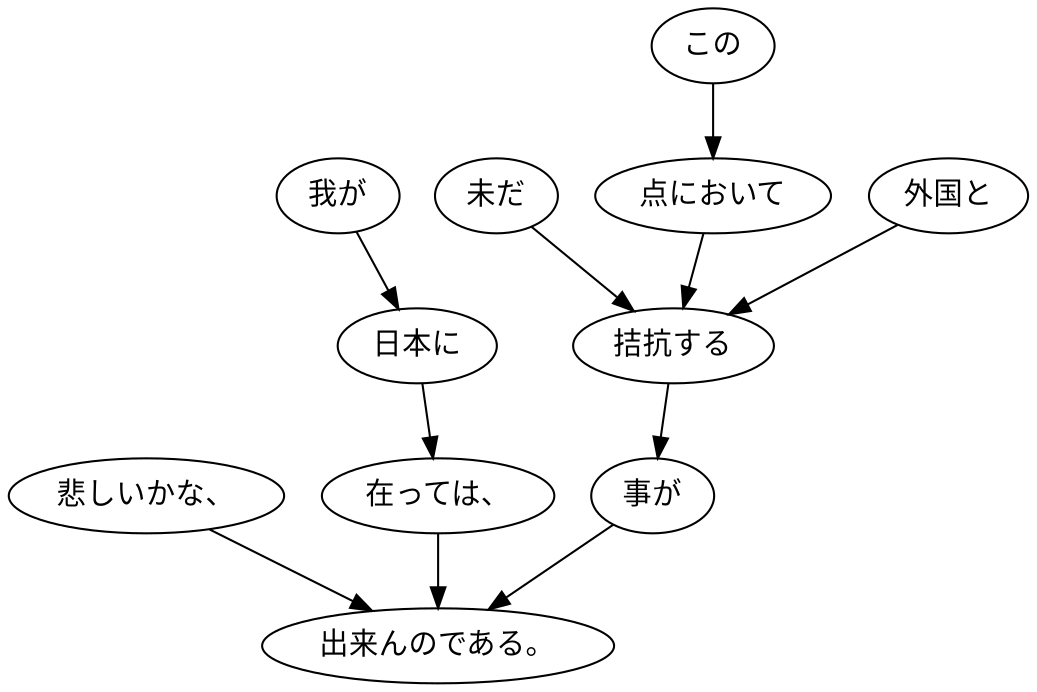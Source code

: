 digraph graph4997 {
	node0 [label="悲しいかな、"];
	node1 [label="我が"];
	node2 [label="日本に"];
	node3 [label="在っては、"];
	node4 [label="未だ"];
	node5 [label="この"];
	node6 [label="点において"];
	node7 [label="外国と"];
	node8 [label="拮抗する"];
	node9 [label="事が"];
	node10 [label="出来んのである。"];
	node0 -> node10;
	node1 -> node2;
	node2 -> node3;
	node3 -> node10;
	node4 -> node8;
	node5 -> node6;
	node6 -> node8;
	node7 -> node8;
	node8 -> node9;
	node9 -> node10;
}
